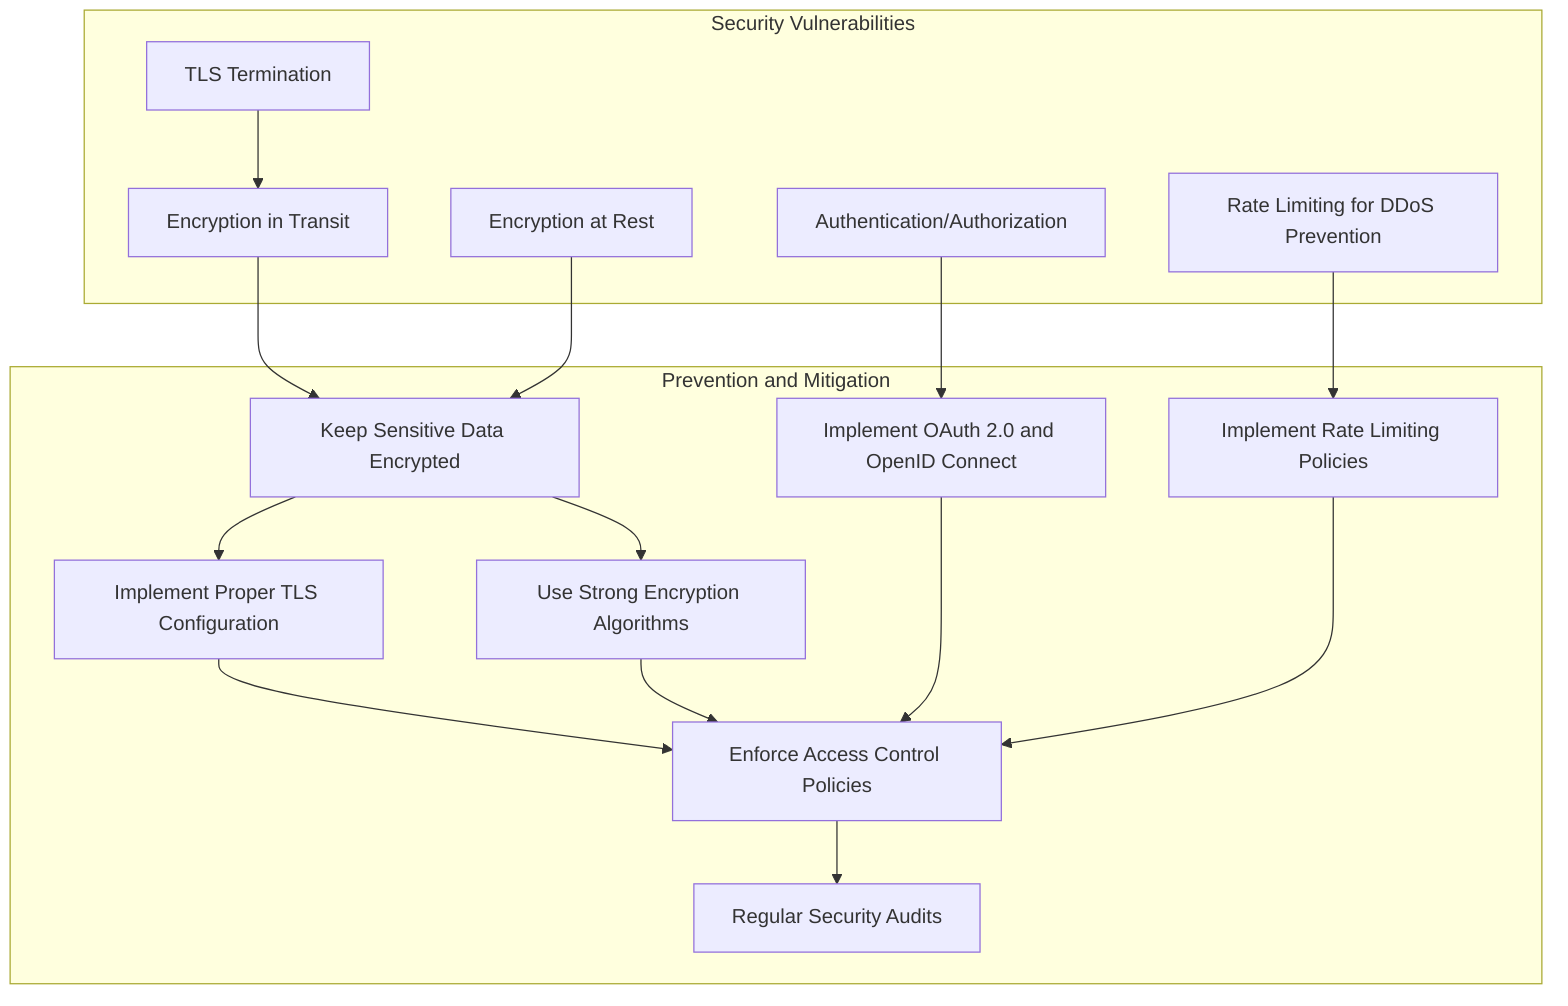flowchart TD
    subgraph "Security Vulnerabilities"
        1[TLS Termination]
        2[Encryption in Transit]
        3[Encryption at Rest]
        4[Authentication/Authorization]
        5[Rate Limiting for DDoS Prevention]
    end

    subgraph "Prevention and Mitigation"
        6[Keep Sensitive Data Encrypted]
        7[Implement Proper TLS Configuration]
        8[Use Strong Encryption Algorithms]
        9[Enforce Access Control Policies]
        10[Regular Security Audits]
        11[Implement OAuth 2.0 and OpenID Connect]
        12[Implement Rate Limiting Policies]
    end

    1-->2
    2-->6
    3-->6
    4-->11
    5-->12
    6-->7
    6-->8
    7-->9
    8-->9
    9-->10
    11-->9
    12-->9